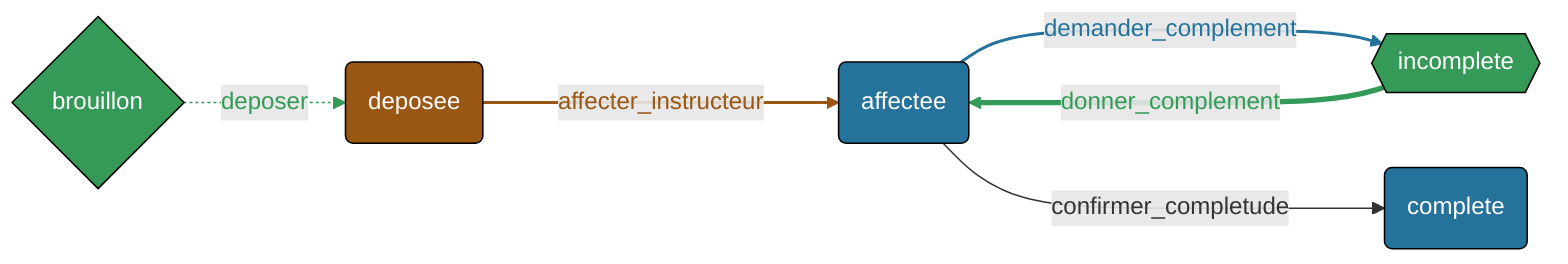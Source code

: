 graph LR
    place0{"brouillon"}
    style place0 fill:#359A58,color:white,stroke-width:1px,stroke:black
    place1("deposee")
    style place1 fill:#9A5713,color:white,stroke-width:1px,stroke:black
    place2("affectee")
    style place2 fill:#25729A,color:white,stroke-width:1px,stroke:black
    place3{{"incomplete"}}
    style place3 fill:#359A58,color:white,stroke-width:1px,stroke:black
    place10("complete")
    style place10 fill:#25729A,color:white,stroke-width:1px,stroke:black
    place0-.->|"deposer"|place1
    linkStyle 0 stroke:#359A58,color:#359A58
    place1--->|"affecter_instructeur"|place2
    linkStyle 1 stroke:#9A5713,color:#9A5713,stroke-width:2px
    place2-->|"demander_complement"|place3
    linkStyle 2 stroke:#25729A,color:#25729A,stroke-width:2px
    place3===>|"donner_complement"|place2
    linkStyle 3 stroke:#359A58,color:#359A58
    place2--->|"confirmer_completude"|place10